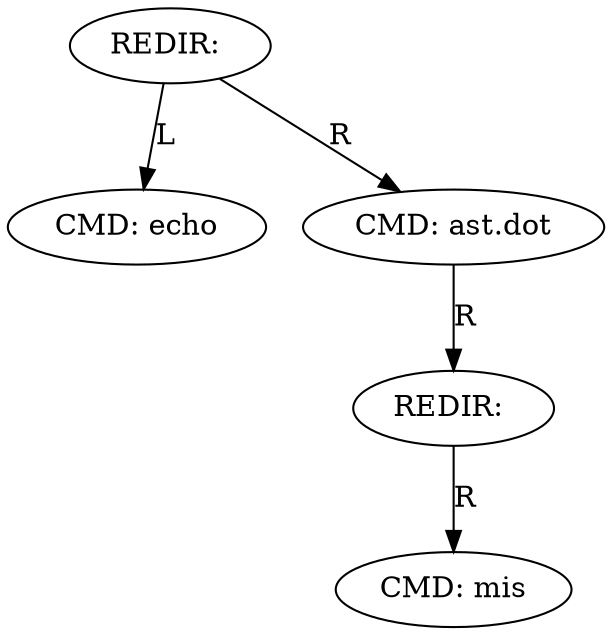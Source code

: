digraph AST {
"0x6030000010c0" [label="REDIR: "];
"0x6030000010c0" -> "0x6030000010f0" [label="L"];
"0x6030000010f0" [label="CMD: echo"];
"0x6030000010c0" -> "0x603000001120" [label="R"];
"0x603000001120" [label="CMD: ast.dot"];
"0x603000001120" -> "0x603000001150" [label="R"];
"0x603000001150" [label="REDIR: "];
"0x603000001150" -> "0x603000001180" [label="R"];
"0x603000001180" [label="CMD: mis"];
}
